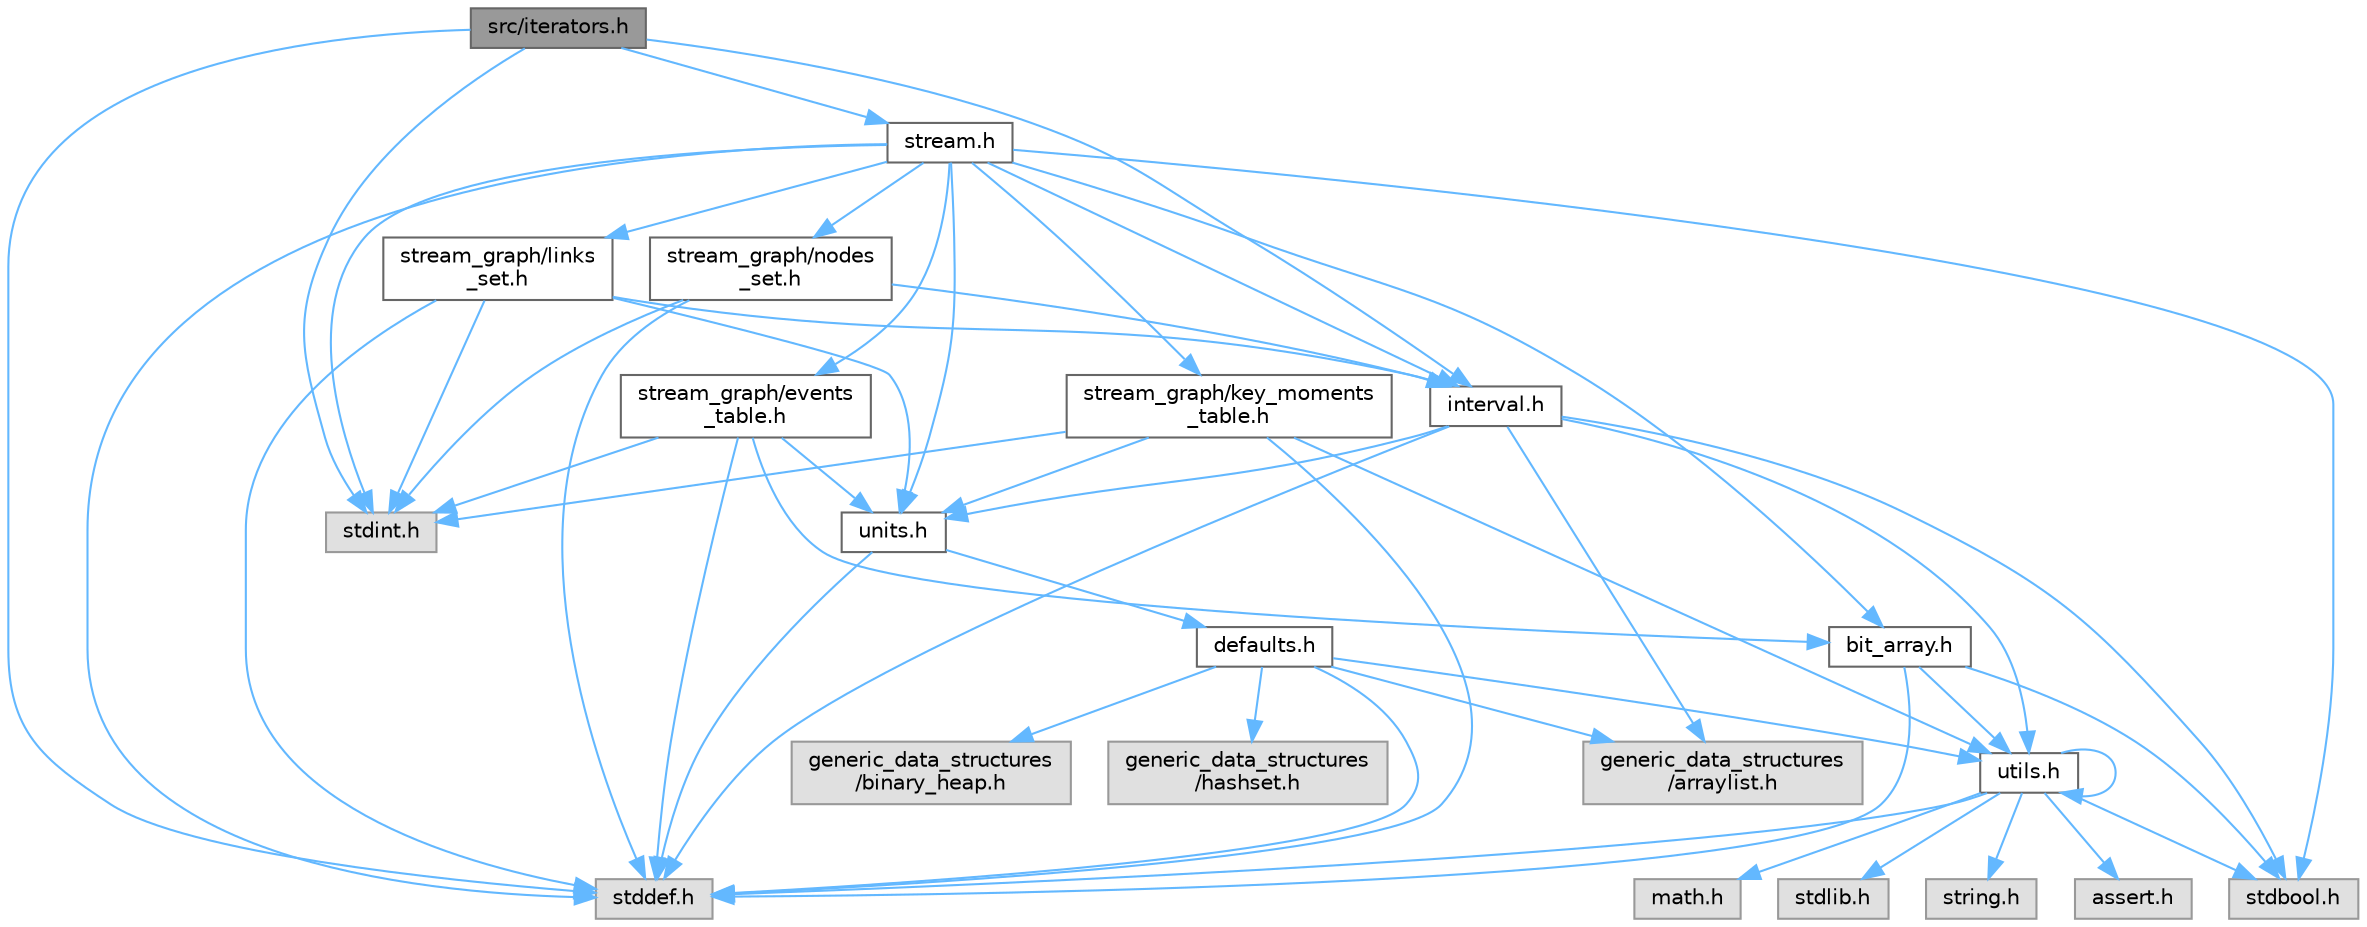 digraph "src/iterators.h"
{
 // LATEX_PDF_SIZE
  bgcolor="transparent";
  edge [fontname=Helvetica,fontsize=10,labelfontname=Helvetica,labelfontsize=10];
  node [fontname=Helvetica,fontsize=10,shape=box,height=0.2,width=0.4];
  Node1 [id="Node000001",label="src/iterators.h",height=0.2,width=0.4,color="gray40", fillcolor="grey60", style="filled", fontcolor="black",tooltip="Iterators over nodes, links and time intervals."];
  Node1 -> Node2 [id="edge52_Node000001_Node000002",color="steelblue1",style="solid",tooltip=" "];
  Node2 [id="Node000002",label="interval.h",height=0.2,width=0.4,color="grey40", fillcolor="white", style="filled",URL="$interval_8h_source.html",tooltip=" "];
  Node2 -> Node3 [id="edge53_Node000002_Node000003",color="steelblue1",style="solid",tooltip=" "];
  Node3 [id="Node000003",label="generic_data_structures\l/arraylist.h",height=0.2,width=0.4,color="grey60", fillcolor="#E0E0E0", style="filled",tooltip=" "];
  Node2 -> Node4 [id="edge54_Node000002_Node000004",color="steelblue1",style="solid",tooltip=" "];
  Node4 [id="Node000004",label="units.h",height=0.2,width=0.4,color="grey40", fillcolor="white", style="filled",URL="$units_8h_source.html",tooltip=" "];
  Node4 -> Node5 [id="edge55_Node000004_Node000005",color="steelblue1",style="solid",tooltip=" "];
  Node5 [id="Node000005",label="defaults.h",height=0.2,width=0.4,color="grey40", fillcolor="white", style="filled",URL="$defaults_8h_source.html",tooltip=" "];
  Node5 -> Node3 [id="edge56_Node000005_Node000003",color="steelblue1",style="solid",tooltip=" "];
  Node5 -> Node6 [id="edge57_Node000005_Node000006",color="steelblue1",style="solid",tooltip=" "];
  Node6 [id="Node000006",label="generic_data_structures\l/binary_heap.h",height=0.2,width=0.4,color="grey60", fillcolor="#E0E0E0", style="filled",tooltip=" "];
  Node5 -> Node7 [id="edge58_Node000005_Node000007",color="steelblue1",style="solid",tooltip=" "];
  Node7 [id="Node000007",label="generic_data_structures\l/hashset.h",height=0.2,width=0.4,color="grey60", fillcolor="#E0E0E0", style="filled",tooltip=" "];
  Node5 -> Node8 [id="edge59_Node000005_Node000008",color="steelblue1",style="solid",tooltip=" "];
  Node8 [id="Node000008",label="utils.h",height=0.2,width=0.4,color="grey40", fillcolor="white", style="filled",URL="$utils_8h_source.html",tooltip=" "];
  Node8 -> Node9 [id="edge60_Node000008_Node000009",color="steelblue1",style="solid",tooltip=" "];
  Node9 [id="Node000009",label="assert.h",height=0.2,width=0.4,color="grey60", fillcolor="#E0E0E0", style="filled",tooltip=" "];
  Node8 -> Node10 [id="edge61_Node000008_Node000010",color="steelblue1",style="solid",tooltip=" "];
  Node10 [id="Node000010",label="math.h",height=0.2,width=0.4,color="grey60", fillcolor="#E0E0E0", style="filled",tooltip=" "];
  Node8 -> Node11 [id="edge62_Node000008_Node000011",color="steelblue1",style="solid",tooltip=" "];
  Node11 [id="Node000011",label="stdbool.h",height=0.2,width=0.4,color="grey60", fillcolor="#E0E0E0", style="filled",tooltip=" "];
  Node8 -> Node12 [id="edge63_Node000008_Node000012",color="steelblue1",style="solid",tooltip=" "];
  Node12 [id="Node000012",label="stdlib.h",height=0.2,width=0.4,color="grey60", fillcolor="#E0E0E0", style="filled",tooltip=" "];
  Node8 -> Node8 [id="edge64_Node000008_Node000008",color="steelblue1",style="solid",tooltip=" "];
  Node8 -> Node13 [id="edge65_Node000008_Node000013",color="steelblue1",style="solid",tooltip=" "];
  Node13 [id="Node000013",label="stddef.h",height=0.2,width=0.4,color="grey60", fillcolor="#E0E0E0", style="filled",tooltip=" "];
  Node8 -> Node14 [id="edge66_Node000008_Node000014",color="steelblue1",style="solid",tooltip=" "];
  Node14 [id="Node000014",label="string.h",height=0.2,width=0.4,color="grey60", fillcolor="#E0E0E0", style="filled",tooltip=" "];
  Node5 -> Node13 [id="edge67_Node000005_Node000013",color="steelblue1",style="solid",tooltip=" "];
  Node4 -> Node13 [id="edge68_Node000004_Node000013",color="steelblue1",style="solid",tooltip=" "];
  Node2 -> Node8 [id="edge69_Node000002_Node000008",color="steelblue1",style="solid",tooltip=" "];
  Node2 -> Node11 [id="edge70_Node000002_Node000011",color="steelblue1",style="solid",tooltip=" "];
  Node2 -> Node13 [id="edge71_Node000002_Node000013",color="steelblue1",style="solid",tooltip=" "];
  Node1 -> Node15 [id="edge72_Node000001_Node000015",color="steelblue1",style="solid",tooltip=" "];
  Node15 [id="Node000015",label="stream.h",height=0.2,width=0.4,color="grey40", fillcolor="white", style="filled",URL="$stream_8h.html",tooltip="Create StreamGraph's and manipulate generic Stream's. A StreamGraph is the main data structure to rep..."];
  Node15 -> Node16 [id="edge73_Node000015_Node000016",color="steelblue1",style="solid",tooltip=" "];
  Node16 [id="Node000016",label="bit_array.h",height=0.2,width=0.4,color="grey40", fillcolor="white", style="filled",URL="$bit__array_8h.html",tooltip="A variable length array of bits and functions to manipulate it."];
  Node16 -> Node8 [id="edge74_Node000016_Node000008",color="steelblue1",style="solid",tooltip=" "];
  Node16 -> Node11 [id="edge75_Node000016_Node000011",color="steelblue1",style="solid",tooltip=" "];
  Node16 -> Node13 [id="edge76_Node000016_Node000013",color="steelblue1",style="solid",tooltip=" "];
  Node15 -> Node2 [id="edge77_Node000015_Node000002",color="steelblue1",style="solid",tooltip=" "];
  Node15 -> Node17 [id="edge78_Node000015_Node000017",color="steelblue1",style="solid",tooltip=" "];
  Node17 [id="Node000017",label="stream_graph/events\l_table.h",height=0.2,width=0.4,color="grey40", fillcolor="white", style="filled",URL="$events__table_8h.html",tooltip=" "];
  Node17 -> Node16 [id="edge79_Node000017_Node000016",color="steelblue1",style="solid",tooltip=" "];
  Node17 -> Node4 [id="edge80_Node000017_Node000004",color="steelblue1",style="solid",tooltip=" "];
  Node17 -> Node13 [id="edge81_Node000017_Node000013",color="steelblue1",style="solid",tooltip=" "];
  Node17 -> Node18 [id="edge82_Node000017_Node000018",color="steelblue1",style="solid",tooltip=" "];
  Node18 [id="Node000018",label="stdint.h",height=0.2,width=0.4,color="grey60", fillcolor="#E0E0E0", style="filled",tooltip=" "];
  Node15 -> Node19 [id="edge83_Node000015_Node000019",color="steelblue1",style="solid",tooltip=" "];
  Node19 [id="Node000019",label="stream_graph/key_moments\l_table.h",height=0.2,width=0.4,color="grey40", fillcolor="white", style="filled",URL="$key__moments__table_8h_source.html",tooltip=" "];
  Node19 -> Node4 [id="edge84_Node000019_Node000004",color="steelblue1",style="solid",tooltip=" "];
  Node19 -> Node8 [id="edge85_Node000019_Node000008",color="steelblue1",style="solid",tooltip=" "];
  Node19 -> Node13 [id="edge86_Node000019_Node000013",color="steelblue1",style="solid",tooltip=" "];
  Node19 -> Node18 [id="edge87_Node000019_Node000018",color="steelblue1",style="solid",tooltip=" "];
  Node15 -> Node20 [id="edge88_Node000015_Node000020",color="steelblue1",style="solid",tooltip=" "];
  Node20 [id="Node000020",label="stream_graph/links\l_set.h",height=0.2,width=0.4,color="grey40", fillcolor="white", style="filled",URL="$links__set_8h_source.html",tooltip=" "];
  Node20 -> Node2 [id="edge89_Node000020_Node000002",color="steelblue1",style="solid",tooltip=" "];
  Node20 -> Node4 [id="edge90_Node000020_Node000004",color="steelblue1",style="solid",tooltip=" "];
  Node20 -> Node13 [id="edge91_Node000020_Node000013",color="steelblue1",style="solid",tooltip=" "];
  Node20 -> Node18 [id="edge92_Node000020_Node000018",color="steelblue1",style="solid",tooltip=" "];
  Node15 -> Node21 [id="edge93_Node000015_Node000021",color="steelblue1",style="solid",tooltip=" "];
  Node21 [id="Node000021",label="stream_graph/nodes\l_set.h",height=0.2,width=0.4,color="grey40", fillcolor="white", style="filled",URL="$nodes__set_8h.html",tooltip="A node and a set of nodes of a StreamGraph."];
  Node21 -> Node2 [id="edge94_Node000021_Node000002",color="steelblue1",style="solid",tooltip=" "];
  Node21 -> Node13 [id="edge95_Node000021_Node000013",color="steelblue1",style="solid",tooltip=" "];
  Node21 -> Node18 [id="edge96_Node000021_Node000018",color="steelblue1",style="solid",tooltip=" "];
  Node15 -> Node4 [id="edge97_Node000015_Node000004",color="steelblue1",style="solid",tooltip=" "];
  Node15 -> Node11 [id="edge98_Node000015_Node000011",color="steelblue1",style="solid",tooltip=" "];
  Node15 -> Node13 [id="edge99_Node000015_Node000013",color="steelblue1",style="solid",tooltip=" "];
  Node15 -> Node18 [id="edge100_Node000015_Node000018",color="steelblue1",style="solid",tooltip=" "];
  Node1 -> Node13 [id="edge101_Node000001_Node000013",color="steelblue1",style="solid",tooltip=" "];
  Node1 -> Node18 [id="edge102_Node000001_Node000018",color="steelblue1",style="solid",tooltip=" "];
}

